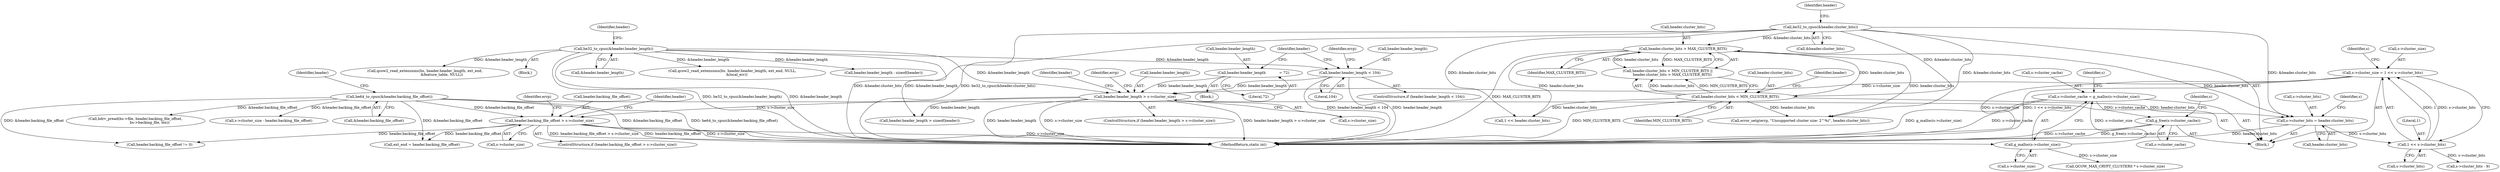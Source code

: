digraph "0_qemu_6a83f8b5bec6f59e56cc49bd49e4c3f8f805d56f_0@API" {
"1000985" [label="(Call,s->cluster_cache = g_malloc(s->cluster_size))"];
"1000989" [label="(Call,g_malloc(s->cluster_size))"];
"1000480" [label="(Call,header.backing_file_offset > s->cluster_size)"];
"1000184" [label="(Call,be64_to_cpus(&header.backing_file_offset))"];
"1000412" [label="(Call,header.header_length > s->cluster_size)"];
"1000364" [label="(Call,header.header_length            = 72)"];
"1000397" [label="(Call,header.header_length < 104)"];
"1000391" [label="(Call,be32_to_cpus(&header.header_length))"];
"1000317" [label="(Call,s->cluster_size = 1 << s->cluster_bits)"];
"1000321" [label="(Call,1 << s->cluster_bits)"];
"1000310" [label="(Call,s->cluster_bits = header.cluster_bits)"];
"1000293" [label="(Call,header.cluster_bits > MAX_CLUSTER_BITS)"];
"1000199" [label="(Call,be32_to_cpus(&header.cluster_bits))"];
"1000288" [label="(Call,header.cluster_bits < MIN_CLUSTER_BITS)"];
"1001473" [label="(Call,g_free(s->cluster_cache))"];
"1000185" [label="(Call,&header.backing_file_offset)"];
"1001473" [label="(Call,g_free(s->cluster_cache))"];
"1000401" [label="(Literal,104)"];
"1001096" [label="(Call,bdrv_pread(bs->file, header.backing_file_offset,\n                         bs->backing_file, len))"];
"1000501" [label="(Call,ext_end = header.backing_file_offset)"];
"1000397" [label="(Call,header.header_length < 104)"];
"1000288" [label="(Call,header.cluster_bits < MIN_CLUSTER_BITS)"];
"1000295" [label="(Identifier,header)"];
"1000370" [label="(Block,)"];
"1000311" [label="(Call,s->cluster_bits)"];
"1000392" [label="(Call,&header.header_length)"];
"1000481" [label="(Call,header.backing_file_offset)"];
"1000484" [label="(Call,s->cluster_size)"];
"1000413" [label="(Call,header.header_length)"];
"1000365" [label="(Call,header.header_length)"];
"1000317" [label="(Call,s->cluster_size = 1 << s->cluster_bits)"];
"1001043" [label="(Call,qcow2_read_extensions(bs, header.header_length, ext_end, NULL,\n        &local_err))"];
"1000294" [label="(Call,header.cluster_bits)"];
"1000498" [label="(Identifier,header)"];
"1000328" [label="(Identifier,s)"];
"1000416" [label="(Call,s->cluster_size)"];
"1000199" [label="(Call,be32_to_cpus(&header.cluster_bits))"];
"1000986" [label="(Call,s->cluster_cache)"];
"1000297" [label="(Identifier,MAX_CLUSTER_BITS)"];
"1000192" [label="(Identifier,header)"];
"1000990" [label="(Call,s->cluster_size)"];
"1001474" [label="(Call,s->cluster_cache)"];
"1000292" [label="(Identifier,MIN_CLUSTER_BITS)"];
"1000480" [label="(Call,header.backing_file_offset > s->cluster_size)"];
"1000489" [label="(Identifier,errp)"];
"1000314" [label="(Call,header.cluster_bits)"];
"1000200" [label="(Call,&header.cluster_bits)"];
"1000299" [label="(Call,error_setg(errp, \"Unsupported cluster size: 2^%i\", header.cluster_bits))"];
"1001000" [label="(Call,QCOW_MAX_CRYPT_CLUSTERS * s->cluster_size)"];
"1000364" [label="(Call,header.header_length            = 72)"];
"1000322" [label="(Literal,1)"];
"1000391" [label="(Call,be32_to_cpus(&header.header_length))"];
"1000318" [label="(Call,s->cluster_size)"];
"1000396" [label="(ControlStructure,if (header.header_length < 104))"];
"1000412" [label="(Call,header.header_length > s->cluster_size)"];
"1000398" [label="(Call,header.header_length)"];
"1000440" [label="(Call,header.header_length - sizeof(header))"];
"1000547" [label="(Call,qcow2_read_extensions(bs, header.header_length, ext_end,\n                              &feature_table, NULL))"];
"1001479" [label="(Identifier,s)"];
"1000310" [label="(Call,s->cluster_bits = header.cluster_bits)"];
"1000510" [label="(Call,1 << header.cluster_bits)"];
"1000323" [label="(Call,s->cluster_bits)"];
"1000289" [label="(Call,header.cluster_bits)"];
"1000184" [label="(Call,be64_to_cpus(&header.backing_file_offset))"];
"1000411" [label="(ControlStructure,if (header.header_length > s->cluster_size))"];
"1000429" [label="(Call,header.header_length > sizeof(header))"];
"1000404" [label="(Identifier,errp)"];
"1000399" [label="(Identifier,header)"];
"1000343" [label="(Block,)"];
"1000985" [label="(Call,s->cluster_cache = g_malloc(s->cluster_size))"];
"1000126" [label="(Block,)"];
"1001483" [label="(MethodReturn,static int)"];
"1001062" [label="(Call,header.backing_file_offset != 0)"];
"1000431" [label="(Identifier,header)"];
"1000287" [label="(Call,header.cluster_bits < MIN_CLUSTER_BITS ||\n        header.cluster_bits > MAX_CLUSTER_BITS)"];
"1000414" [label="(Identifier,header)"];
"1000321" [label="(Call,1 << s->cluster_bits)"];
"1000319" [label="(Identifier,s)"];
"1000479" [label="(ControlStructure,if (header.backing_file_offset > s->cluster_size))"];
"1000207" [label="(Identifier,header)"];
"1000995" [label="(Identifier,s)"];
"1001078" [label="(Call,s->cluster_size - header.backing_file_offset)"];
"1000332" [label="(Call,s->cluster_bits - 9)"];
"1000989" [label="(Call,g_malloc(s->cluster_size))"];
"1000421" [label="(Identifier,errp)"];
"1000293" [label="(Call,header.cluster_bits > MAX_CLUSTER_BITS)"];
"1000368" [label="(Literal,72)"];
"1000985" -> "1000126"  [label="AST: "];
"1000985" -> "1000989"  [label="CFG: "];
"1000986" -> "1000985"  [label="AST: "];
"1000989" -> "1000985"  [label="AST: "];
"1000995" -> "1000985"  [label="CFG: "];
"1000985" -> "1001483"  [label="DDG: g_malloc(s->cluster_size)"];
"1000985" -> "1001483"  [label="DDG: s->cluster_cache"];
"1000989" -> "1000985"  [label="DDG: s->cluster_size"];
"1000985" -> "1001473"  [label="DDG: s->cluster_cache"];
"1000989" -> "1000990"  [label="CFG: "];
"1000990" -> "1000989"  [label="AST: "];
"1000480" -> "1000989"  [label="DDG: s->cluster_size"];
"1000989" -> "1001000"  [label="DDG: s->cluster_size"];
"1000480" -> "1000479"  [label="AST: "];
"1000480" -> "1000484"  [label="CFG: "];
"1000481" -> "1000480"  [label="AST: "];
"1000484" -> "1000480"  [label="AST: "];
"1000489" -> "1000480"  [label="CFG: "];
"1000498" -> "1000480"  [label="CFG: "];
"1000480" -> "1001483"  [label="DDG: header.backing_file_offset > s->cluster_size"];
"1000480" -> "1001483"  [label="DDG: header.backing_file_offset"];
"1000480" -> "1001483"  [label="DDG: s->cluster_size"];
"1000184" -> "1000480"  [label="DDG: &header.backing_file_offset"];
"1000412" -> "1000480"  [label="DDG: s->cluster_size"];
"1000480" -> "1000501"  [label="DDG: header.backing_file_offset"];
"1000480" -> "1001062"  [label="DDG: header.backing_file_offset"];
"1000184" -> "1000126"  [label="AST: "];
"1000184" -> "1000185"  [label="CFG: "];
"1000185" -> "1000184"  [label="AST: "];
"1000192" -> "1000184"  [label="CFG: "];
"1000184" -> "1001483"  [label="DDG: &header.backing_file_offset"];
"1000184" -> "1001483"  [label="DDG: be64_to_cpus(&header.backing_file_offset)"];
"1000184" -> "1000501"  [label="DDG: &header.backing_file_offset"];
"1000184" -> "1001062"  [label="DDG: &header.backing_file_offset"];
"1000184" -> "1001078"  [label="DDG: &header.backing_file_offset"];
"1000184" -> "1001096"  [label="DDG: &header.backing_file_offset"];
"1000412" -> "1000411"  [label="AST: "];
"1000412" -> "1000416"  [label="CFG: "];
"1000413" -> "1000412"  [label="AST: "];
"1000416" -> "1000412"  [label="AST: "];
"1000421" -> "1000412"  [label="CFG: "];
"1000431" -> "1000412"  [label="CFG: "];
"1000412" -> "1001483"  [label="DDG: header.header_length > s->cluster_size"];
"1000412" -> "1001483"  [label="DDG: header.header_length"];
"1000412" -> "1001483"  [label="DDG: s->cluster_size"];
"1000364" -> "1000412"  [label="DDG: header.header_length"];
"1000397" -> "1000412"  [label="DDG: header.header_length"];
"1000391" -> "1000412"  [label="DDG: &header.header_length"];
"1000317" -> "1000412"  [label="DDG: s->cluster_size"];
"1000412" -> "1000429"  [label="DDG: header.header_length"];
"1000364" -> "1000343"  [label="AST: "];
"1000364" -> "1000368"  [label="CFG: "];
"1000365" -> "1000364"  [label="AST: "];
"1000368" -> "1000364"  [label="AST: "];
"1000414" -> "1000364"  [label="CFG: "];
"1000397" -> "1000396"  [label="AST: "];
"1000397" -> "1000401"  [label="CFG: "];
"1000398" -> "1000397"  [label="AST: "];
"1000401" -> "1000397"  [label="AST: "];
"1000404" -> "1000397"  [label="CFG: "];
"1000414" -> "1000397"  [label="CFG: "];
"1000397" -> "1001483"  [label="DDG: header.header_length < 104"];
"1000397" -> "1001483"  [label="DDG: header.header_length"];
"1000391" -> "1000397"  [label="DDG: &header.header_length"];
"1000391" -> "1000370"  [label="AST: "];
"1000391" -> "1000392"  [label="CFG: "];
"1000392" -> "1000391"  [label="AST: "];
"1000399" -> "1000391"  [label="CFG: "];
"1000391" -> "1001483"  [label="DDG: &header.header_length"];
"1000391" -> "1001483"  [label="DDG: be32_to_cpus(&header.header_length)"];
"1000391" -> "1000429"  [label="DDG: &header.header_length"];
"1000391" -> "1000440"  [label="DDG: &header.header_length"];
"1000391" -> "1000547"  [label="DDG: &header.header_length"];
"1000391" -> "1001043"  [label="DDG: &header.header_length"];
"1000317" -> "1000126"  [label="AST: "];
"1000317" -> "1000321"  [label="CFG: "];
"1000318" -> "1000317"  [label="AST: "];
"1000321" -> "1000317"  [label="AST: "];
"1000328" -> "1000317"  [label="CFG: "];
"1000317" -> "1001483"  [label="DDG: s->cluster_size"];
"1000317" -> "1001483"  [label="DDG: 1 << s->cluster_bits"];
"1000321" -> "1000317"  [label="DDG: 1"];
"1000321" -> "1000317"  [label="DDG: s->cluster_bits"];
"1000321" -> "1000323"  [label="CFG: "];
"1000322" -> "1000321"  [label="AST: "];
"1000323" -> "1000321"  [label="AST: "];
"1000310" -> "1000321"  [label="DDG: s->cluster_bits"];
"1000321" -> "1000332"  [label="DDG: s->cluster_bits"];
"1000310" -> "1000126"  [label="AST: "];
"1000310" -> "1000314"  [label="CFG: "];
"1000311" -> "1000310"  [label="AST: "];
"1000314" -> "1000310"  [label="AST: "];
"1000319" -> "1000310"  [label="CFG: "];
"1000310" -> "1001483"  [label="DDG: header.cluster_bits"];
"1000293" -> "1000310"  [label="DDG: header.cluster_bits"];
"1000199" -> "1000310"  [label="DDG: &header.cluster_bits"];
"1000288" -> "1000310"  [label="DDG: header.cluster_bits"];
"1000293" -> "1000287"  [label="AST: "];
"1000293" -> "1000297"  [label="CFG: "];
"1000294" -> "1000293"  [label="AST: "];
"1000297" -> "1000293"  [label="AST: "];
"1000287" -> "1000293"  [label="CFG: "];
"1000293" -> "1001483"  [label="DDG: MAX_CLUSTER_BITS"];
"1000293" -> "1000287"  [label="DDG: header.cluster_bits"];
"1000293" -> "1000287"  [label="DDG: MAX_CLUSTER_BITS"];
"1000199" -> "1000293"  [label="DDG: &header.cluster_bits"];
"1000288" -> "1000293"  [label="DDG: header.cluster_bits"];
"1000293" -> "1000299"  [label="DDG: header.cluster_bits"];
"1000293" -> "1000510"  [label="DDG: header.cluster_bits"];
"1000199" -> "1000126"  [label="AST: "];
"1000199" -> "1000200"  [label="CFG: "];
"1000200" -> "1000199"  [label="AST: "];
"1000207" -> "1000199"  [label="CFG: "];
"1000199" -> "1001483"  [label="DDG: &header.cluster_bits"];
"1000199" -> "1001483"  [label="DDG: be32_to_cpus(&header.cluster_bits)"];
"1000199" -> "1000288"  [label="DDG: &header.cluster_bits"];
"1000199" -> "1000299"  [label="DDG: &header.cluster_bits"];
"1000199" -> "1000510"  [label="DDG: &header.cluster_bits"];
"1000288" -> "1000287"  [label="AST: "];
"1000288" -> "1000292"  [label="CFG: "];
"1000289" -> "1000288"  [label="AST: "];
"1000292" -> "1000288"  [label="AST: "];
"1000295" -> "1000288"  [label="CFG: "];
"1000287" -> "1000288"  [label="CFG: "];
"1000288" -> "1001483"  [label="DDG: MIN_CLUSTER_BITS"];
"1000288" -> "1000287"  [label="DDG: header.cluster_bits"];
"1000288" -> "1000287"  [label="DDG: MIN_CLUSTER_BITS"];
"1000288" -> "1000299"  [label="DDG: header.cluster_bits"];
"1000288" -> "1000510"  [label="DDG: header.cluster_bits"];
"1001473" -> "1000126"  [label="AST: "];
"1001473" -> "1001474"  [label="CFG: "];
"1001474" -> "1001473"  [label="AST: "];
"1001479" -> "1001473"  [label="CFG: "];
"1001473" -> "1001483"  [label="DDG: s->cluster_cache"];
"1001473" -> "1001483"  [label="DDG: g_free(s->cluster_cache)"];
}
